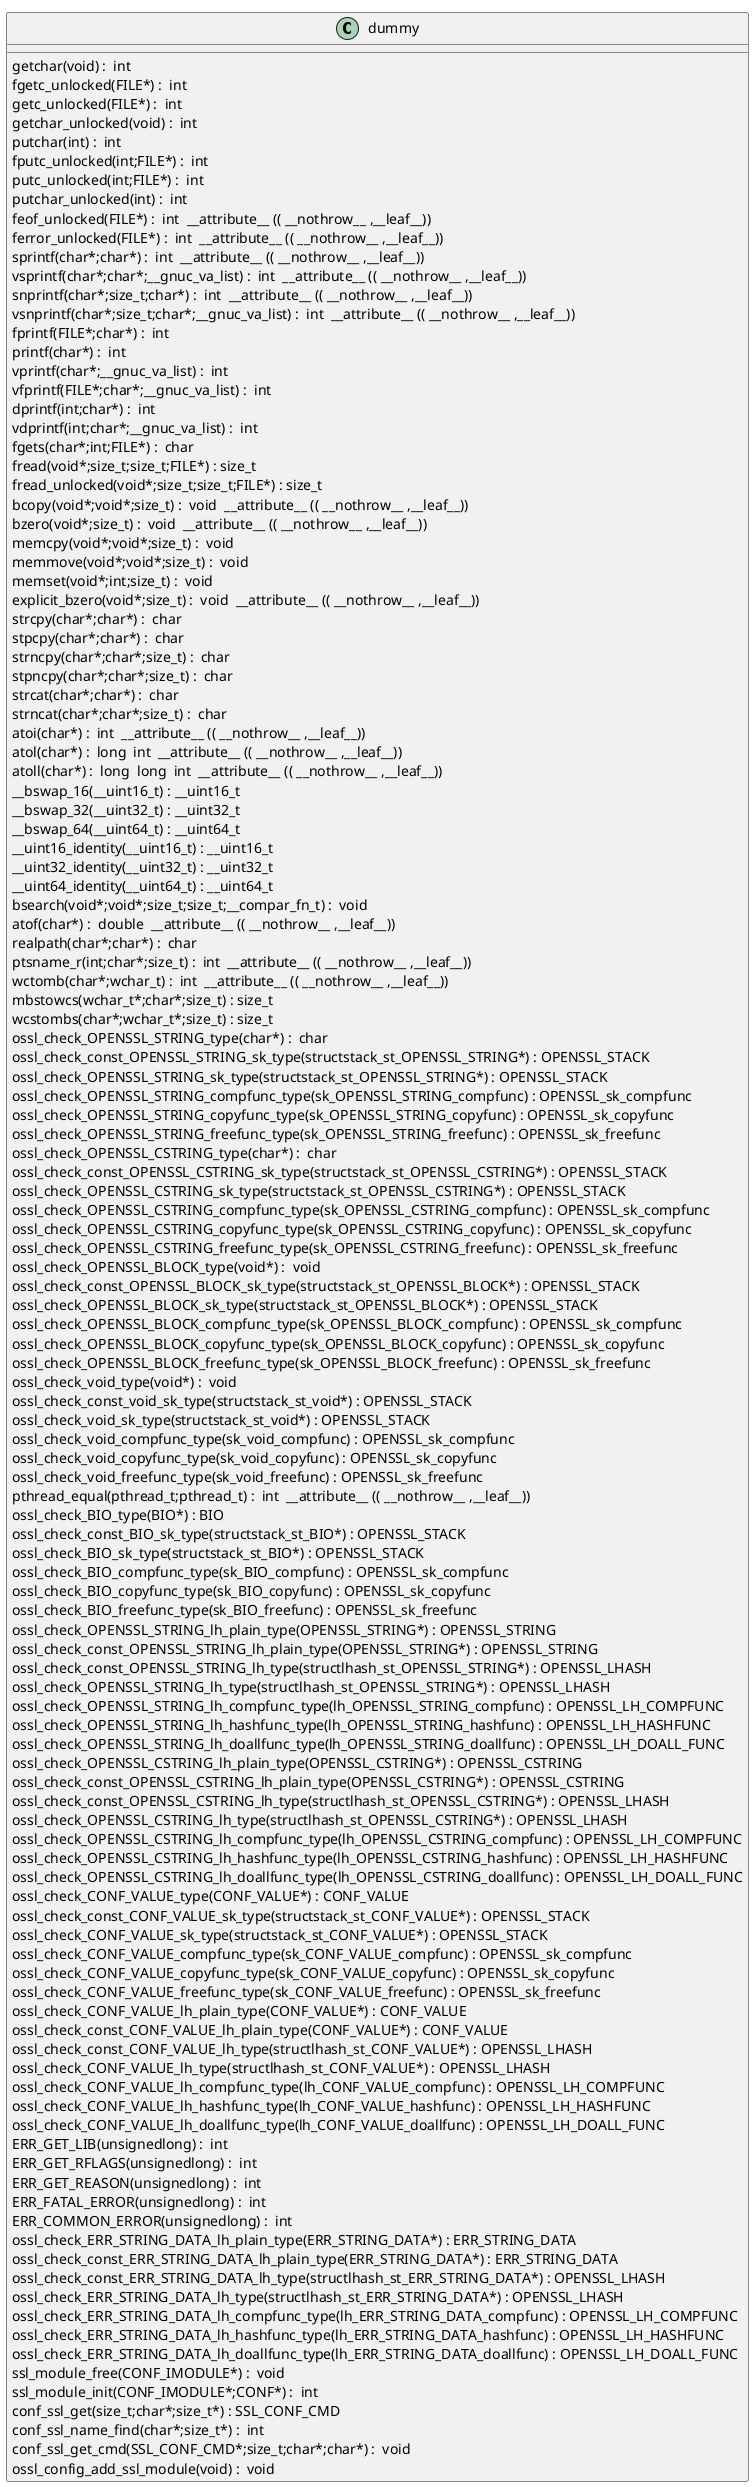 @startuml
!pragma layout smetana
class dummy {
getchar(void) :  int  [[[./../../.././qc/crypto/conf/conf_ssl.c.html#742]]]
fgetc_unlocked(FILE*) :  int  [[[./../../.././qc/crypto/conf/conf_ssl.c.html#751]]]
getc_unlocked(FILE*) :  int  [[[./../../.././qc/crypto/conf/conf_ssl.c.html#761]]]
getchar_unlocked(void) :  int  [[[./../../.././qc/crypto/conf/conf_ssl.c.html#768]]]
putchar(int) :  int  [[[./../../.././qc/crypto/conf/conf_ssl.c.html#777]]]
fputc_unlocked(int;FILE*) :  int  [[[./../../.././qc/crypto/conf/conf_ssl.c.html#786]]]
putc_unlocked(int;FILE*) :  int  [[[./../../.././qc/crypto/conf/conf_ssl.c.html#796]]]
putchar_unlocked(int) :  int  [[[./../../.././qc/crypto/conf/conf_ssl.c.html#803]]]
feof_unlocked(FILE*) :  int  __attribute__ (( __nothrow__ ,__leaf__)) [[[./../../.././qc/crypto/conf/conf_ssl.c.html#809]]]
ferror_unlocked(FILE*) :  int  __attribute__ (( __nothrow__ ,__leaf__)) [[[./../../.././qc/crypto/conf/conf_ssl.c.html#816]]]
sprintf(char*;char*) :  int  __attribute__ (( __nothrow__ ,__leaf__)) [[[./../../.././qc/crypto/conf/conf_ssl.c.html#835]]]
vsprintf(char*;char*;__gnuc_va_list) :  int  __attribute__ (( __nothrow__ ,__leaf__)) [[[./../../.././qc/crypto/conf/conf_ssl.c.html#848]]]
snprintf(char*;size_t;char*) :  int  __attribute__ (( __nothrow__ ,__leaf__)) [[[./../../.././qc/crypto/conf/conf_ssl.c.html#867]]]
vsnprintf(char*;size_t;char*;__gnuc_va_list) :  int  __attribute__ (( __nothrow__ ,__leaf__)) [[[./../../.././qc/crypto/conf/conf_ssl.c.html#881]]]
fprintf(FILE*;char*) :  int  [[[./../../.././qc/crypto/conf/conf_ssl.c.html#902]]]
printf(char*) :  int  [[[./../../.././qc/crypto/conf/conf_ssl.c.html#909]]]
vprintf(char*;__gnuc_va_list) :  int  [[[./../../.././qc/crypto/conf/conf_ssl.c.html#921]]]
vfprintf(FILE*;char*;__gnuc_va_list) :  int  [[[./../../.././qc/crypto/conf/conf_ssl.c.html#931]]]
dprintf(int;char*) :  int  [[[./../../.././qc/crypto/conf/conf_ssl.c.html#946]]]
vdprintf(int;char*;__gnuc_va_list) :  int  [[[./../../.././qc/crypto/conf/conf_ssl.c.html#957]]]
fgets(char*;int;FILE*) :  char  [[[./../../.././qc/crypto/conf/conf_ssl.c.html#976]]]
fread(void*;size_t;size_t;FILE*) : size_t [[[./../../.././qc/crypto/conf/conf_ssl.c.html#1002]]]
fread_unlocked(void*;size_t;size_t;FILE*) : size_t [[[./../../.././qc/crypto/conf/conf_ssl.c.html#1029]]]
bcopy(void*;void*;size_t) :  void  __attribute__ (( __nothrow__ ,__leaf__)) [[[./../../.././qc/crypto/conf/conf_ssl.c.html#1332]]]
bzero(void*;size_t) :  void  __attribute__ (( __nothrow__ ,__leaf__)) [[[./../../.././qc/crypto/conf/conf_ssl.c.html#1339]]]
memcpy(void*;void*;size_t) :  void  [[[./../../.././qc/crypto/conf/conf_ssl.c.html#1380]]]
memmove(void*;void*;size_t) :  void  [[[./../../.././qc/crypto/conf/conf_ssl.c.html#1388]]]
memset(void*;int;size_t) :  void  [[[./../../.././qc/crypto/conf/conf_ssl.c.html#1395]]]
explicit_bzero(void*;size_t) :  void  __attribute__ (( __nothrow__ ,__leaf__)) [[[./../../.././qc/crypto/conf/conf_ssl.c.html#1408]]]
strcpy(char*;char*) :  char  [[[./../../.././qc/crypto/conf/conf_ssl.c.html#1415]]]
stpcpy(char*;char*) :  char  [[[./../../.././qc/crypto/conf/conf_ssl.c.html#1422]]]
strncpy(char*;char*;size_t) :  char  [[[./../../.././qc/crypto/conf/conf_ssl.c.html#1430]]]
stpncpy(char*;char*;size_t) :  char  [[[./../../.././qc/crypto/conf/conf_ssl.c.html#1440]]]
strcat(char*;char*) :  char  [[[./../../.././qc/crypto/conf/conf_ssl.c.html#1447]]]
strncat(char*;char*;size_t) :  char  [[[./../../.././qc/crypto/conf/conf_ssl.c.html#1454]]]
atoi(char*) :  int  __attribute__ (( __nothrow__ ,__leaf__)) [[[./../../.././qc/crypto/conf/conf_ssl.c.html#1764]]]
atol(char*) :  long  int  __attribute__ (( __nothrow__ ,__leaf__)) [[[./../../.././qc/crypto/conf/conf_ssl.c.html#1769]]]
atoll(char*) :  long  long  int  __attribute__ (( __nothrow__ ,__leaf__)) [[[./../../.././qc/crypto/conf/conf_ssl.c.html#1776]]]
__bswap_16(__uint16_t) : __uint16_t [[[./../../.././qc/crypto/conf/conf_ssl.c.html#1923]]]
__bswap_32(__uint32_t) : __uint32_t [[[./../../.././qc/crypto/conf/conf_ssl.c.html#1938]]]
__bswap_64(__uint64_t) : __uint64_t [[[./../../.././qc/crypto/conf/conf_ssl.c.html#1948]]]
__uint16_identity(__uint16_t) : __uint16_t [[[./../../.././qc/crypto/conf/conf_ssl.c.html#1960]]]
__uint32_identity(__uint32_t) : __uint32_t [[[./../../.././qc/crypto/conf/conf_ssl.c.html#1966]]]
__uint64_identity(__uint64_t) : __uint64_t [[[./../../.././qc/crypto/conf/conf_ssl.c.html#1972]]]
bsearch(void*;void*;size_t;size_t;__compar_fn_t) :  void  [[[./../../.././qc/crypto/conf/conf_ssl.c.html#2640]]]
atof(char*) :  double  __attribute__ (( __nothrow__ ,__leaf__)) [[[./../../.././qc/crypto/conf/conf_ssl.c.html#1]]]
realpath(char*;char*) :  char  [[[./../../.././qc/crypto/conf/conf_ssl.c.html#1]]]
ptsname_r(int;char*;size_t) :  int  __attribute__ (( __nothrow__ ,__leaf__)) [[[./../../.././qc/crypto/conf/conf_ssl.c.html#1]]]
wctomb(char*;wchar_t) :  int  __attribute__ (( __nothrow__ ,__leaf__)) [[[./../../.././qc/crypto/conf/conf_ssl.c.html#1]]]
mbstowcs(wchar_t*;char*;size_t) : size_t [[[./../../.././qc/crypto/conf/conf_ssl.c.html#1]]]
wcstombs(char*;wchar_t*;size_t) : size_t [[[./../../.././qc/crypto/conf/conf_ssl.c.html#1]]]
ossl_check_OPENSSL_STRING_type(char*) :  char  [[[./../../.././qc/crypto/conf/conf_ssl.c.html#1]]]
ossl_check_const_OPENSSL_STRING_sk_type(structstack_st_OPENSSL_STRING*) : OPENSSL_STACK [[[./../../.././qc/crypto/conf/conf_ssl.c.html#1]]]
ossl_check_OPENSSL_STRING_sk_type(structstack_st_OPENSSL_STRING*) : OPENSSL_STACK [[[./../../.././qc/crypto/conf/conf_ssl.c.html#1]]]
ossl_check_OPENSSL_STRING_compfunc_type(sk_OPENSSL_STRING_compfunc) : OPENSSL_sk_compfunc [[[./../../.././qc/crypto/conf/conf_ssl.c.html#1]]]
ossl_check_OPENSSL_STRING_copyfunc_type(sk_OPENSSL_STRING_copyfunc) : OPENSSL_sk_copyfunc [[[./../../.././qc/crypto/conf/conf_ssl.c.html#1]]]
ossl_check_OPENSSL_STRING_freefunc_type(sk_OPENSSL_STRING_freefunc) : OPENSSL_sk_freefunc [[[./../../.././qc/crypto/conf/conf_ssl.c.html#1]]]
ossl_check_OPENSSL_CSTRING_type(char*) :  char  [[[./../../.././qc/crypto/conf/conf_ssl.c.html#1]]]
ossl_check_const_OPENSSL_CSTRING_sk_type(structstack_st_OPENSSL_CSTRING*) : OPENSSL_STACK [[[./../../.././qc/crypto/conf/conf_ssl.c.html#1]]]
ossl_check_OPENSSL_CSTRING_sk_type(structstack_st_OPENSSL_CSTRING*) : OPENSSL_STACK [[[./../../.././qc/crypto/conf/conf_ssl.c.html#1]]]
ossl_check_OPENSSL_CSTRING_compfunc_type(sk_OPENSSL_CSTRING_compfunc) : OPENSSL_sk_compfunc [[[./../../.././qc/crypto/conf/conf_ssl.c.html#1]]]
ossl_check_OPENSSL_CSTRING_copyfunc_type(sk_OPENSSL_CSTRING_copyfunc) : OPENSSL_sk_copyfunc [[[./../../.././qc/crypto/conf/conf_ssl.c.html#1]]]
ossl_check_OPENSSL_CSTRING_freefunc_type(sk_OPENSSL_CSTRING_freefunc) : OPENSSL_sk_freefunc [[[./../../.././qc/crypto/conf/conf_ssl.c.html#1]]]
ossl_check_OPENSSL_BLOCK_type(void*) :  void  [[[./../../.././qc/crypto/conf/conf_ssl.c.html#1]]]
ossl_check_const_OPENSSL_BLOCK_sk_type(structstack_st_OPENSSL_BLOCK*) : OPENSSL_STACK [[[./../../.././qc/crypto/conf/conf_ssl.c.html#1]]]
ossl_check_OPENSSL_BLOCK_sk_type(structstack_st_OPENSSL_BLOCK*) : OPENSSL_STACK [[[./../../.././qc/crypto/conf/conf_ssl.c.html#1]]]
ossl_check_OPENSSL_BLOCK_compfunc_type(sk_OPENSSL_BLOCK_compfunc) : OPENSSL_sk_compfunc [[[./../../.././qc/crypto/conf/conf_ssl.c.html#1]]]
ossl_check_OPENSSL_BLOCK_copyfunc_type(sk_OPENSSL_BLOCK_copyfunc) : OPENSSL_sk_copyfunc [[[./../../.././qc/crypto/conf/conf_ssl.c.html#1]]]
ossl_check_OPENSSL_BLOCK_freefunc_type(sk_OPENSSL_BLOCK_freefunc) : OPENSSL_sk_freefunc [[[./../../.././qc/crypto/conf/conf_ssl.c.html#1]]]
ossl_check_void_type(void*) :  void  [[[./../../.././qc/crypto/conf/conf_ssl.c.html#1]]]
ossl_check_const_void_sk_type(structstack_st_void*) : OPENSSL_STACK [[[./../../.././qc/crypto/conf/conf_ssl.c.html#1]]]
ossl_check_void_sk_type(structstack_st_void*) : OPENSSL_STACK [[[./../../.././qc/crypto/conf/conf_ssl.c.html#1]]]
ossl_check_void_compfunc_type(sk_void_compfunc) : OPENSSL_sk_compfunc [[[./../../.././qc/crypto/conf/conf_ssl.c.html#1]]]
ossl_check_void_copyfunc_type(sk_void_copyfunc) : OPENSSL_sk_copyfunc [[[./../../.././qc/crypto/conf/conf_ssl.c.html#1]]]
ossl_check_void_freefunc_type(sk_void_freefunc) : OPENSSL_sk_freefunc [[[./../../.././qc/crypto/conf/conf_ssl.c.html#1]]]
pthread_equal(pthread_t;pthread_t) :  int  __attribute__ (( __nothrow__ ,__leaf__)) [[[./../../.././qc/crypto/conf/conf_ssl.c.html#1]]]
ossl_check_BIO_type(BIO*) : BIO [[[./../../.././qc/crypto/conf/conf_ssl.c.html#1]]]
ossl_check_const_BIO_sk_type(structstack_st_BIO*) : OPENSSL_STACK [[[./../../.././qc/crypto/conf/conf_ssl.c.html#1]]]
ossl_check_BIO_sk_type(structstack_st_BIO*) : OPENSSL_STACK [[[./../../.././qc/crypto/conf/conf_ssl.c.html#1]]]
ossl_check_BIO_compfunc_type(sk_BIO_compfunc) : OPENSSL_sk_compfunc [[[./../../.././qc/crypto/conf/conf_ssl.c.html#1]]]
ossl_check_BIO_copyfunc_type(sk_BIO_copyfunc) : OPENSSL_sk_copyfunc [[[./../../.././qc/crypto/conf/conf_ssl.c.html#1]]]
ossl_check_BIO_freefunc_type(sk_BIO_freefunc) : OPENSSL_sk_freefunc [[[./../../.././qc/crypto/conf/conf_ssl.c.html#1]]]
ossl_check_OPENSSL_STRING_lh_plain_type(OPENSSL_STRING*) : OPENSSL_STRING [[[./../../.././qc/crypto/conf/conf_ssl.c.html#1]]]
ossl_check_const_OPENSSL_STRING_lh_plain_type(OPENSSL_STRING*) : OPENSSL_STRING [[[./../../.././qc/crypto/conf/conf_ssl.c.html#1]]]
ossl_check_const_OPENSSL_STRING_lh_type(structlhash_st_OPENSSL_STRING*) : OPENSSL_LHASH [[[./../../.././qc/crypto/conf/conf_ssl.c.html#1]]]
ossl_check_OPENSSL_STRING_lh_type(structlhash_st_OPENSSL_STRING*) : OPENSSL_LHASH [[[./../../.././qc/crypto/conf/conf_ssl.c.html#1]]]
ossl_check_OPENSSL_STRING_lh_compfunc_type(lh_OPENSSL_STRING_compfunc) : OPENSSL_LH_COMPFUNC [[[./../../.././qc/crypto/conf/conf_ssl.c.html#1]]]
ossl_check_OPENSSL_STRING_lh_hashfunc_type(lh_OPENSSL_STRING_hashfunc) : OPENSSL_LH_HASHFUNC [[[./../../.././qc/crypto/conf/conf_ssl.c.html#1]]]
ossl_check_OPENSSL_STRING_lh_doallfunc_type(lh_OPENSSL_STRING_doallfunc) : OPENSSL_LH_DOALL_FUNC [[[./../../.././qc/crypto/conf/conf_ssl.c.html#1]]]
ossl_check_OPENSSL_CSTRING_lh_plain_type(OPENSSL_CSTRING*) : OPENSSL_CSTRING [[[./../../.././qc/crypto/conf/conf_ssl.c.html#1]]]
ossl_check_const_OPENSSL_CSTRING_lh_plain_type(OPENSSL_CSTRING*) : OPENSSL_CSTRING [[[./../../.././qc/crypto/conf/conf_ssl.c.html#1]]]
ossl_check_const_OPENSSL_CSTRING_lh_type(structlhash_st_OPENSSL_CSTRING*) : OPENSSL_LHASH [[[./../../.././qc/crypto/conf/conf_ssl.c.html#1]]]
ossl_check_OPENSSL_CSTRING_lh_type(structlhash_st_OPENSSL_CSTRING*) : OPENSSL_LHASH [[[./../../.././qc/crypto/conf/conf_ssl.c.html#1]]]
ossl_check_OPENSSL_CSTRING_lh_compfunc_type(lh_OPENSSL_CSTRING_compfunc) : OPENSSL_LH_COMPFUNC [[[./../../.././qc/crypto/conf/conf_ssl.c.html#1]]]
ossl_check_OPENSSL_CSTRING_lh_hashfunc_type(lh_OPENSSL_CSTRING_hashfunc) : OPENSSL_LH_HASHFUNC [[[./../../.././qc/crypto/conf/conf_ssl.c.html#1]]]
ossl_check_OPENSSL_CSTRING_lh_doallfunc_type(lh_OPENSSL_CSTRING_doallfunc) : OPENSSL_LH_DOALL_FUNC [[[./../../.././qc/crypto/conf/conf_ssl.c.html#1]]]
ossl_check_CONF_VALUE_type(CONF_VALUE*) : CONF_VALUE [[[./../../.././qc/crypto/conf/conf_ssl.c.html#1]]]
ossl_check_const_CONF_VALUE_sk_type(structstack_st_CONF_VALUE*) : OPENSSL_STACK [[[./../../.././qc/crypto/conf/conf_ssl.c.html#1]]]
ossl_check_CONF_VALUE_sk_type(structstack_st_CONF_VALUE*) : OPENSSL_STACK [[[./../../.././qc/crypto/conf/conf_ssl.c.html#1]]]
ossl_check_CONF_VALUE_compfunc_type(sk_CONF_VALUE_compfunc) : OPENSSL_sk_compfunc [[[./../../.././qc/crypto/conf/conf_ssl.c.html#1]]]
ossl_check_CONF_VALUE_copyfunc_type(sk_CONF_VALUE_copyfunc) : OPENSSL_sk_copyfunc [[[./../../.././qc/crypto/conf/conf_ssl.c.html#1]]]
ossl_check_CONF_VALUE_freefunc_type(sk_CONF_VALUE_freefunc) : OPENSSL_sk_freefunc [[[./../../.././qc/crypto/conf/conf_ssl.c.html#1]]]
ossl_check_CONF_VALUE_lh_plain_type(CONF_VALUE*) : CONF_VALUE [[[./../../.././qc/crypto/conf/conf_ssl.c.html#1]]]
ossl_check_const_CONF_VALUE_lh_plain_type(CONF_VALUE*) : CONF_VALUE [[[./../../.././qc/crypto/conf/conf_ssl.c.html#1]]]
ossl_check_const_CONF_VALUE_lh_type(structlhash_st_CONF_VALUE*) : OPENSSL_LHASH [[[./../../.././qc/crypto/conf/conf_ssl.c.html#1]]]
ossl_check_CONF_VALUE_lh_type(structlhash_st_CONF_VALUE*) : OPENSSL_LHASH [[[./../../.././qc/crypto/conf/conf_ssl.c.html#1]]]
ossl_check_CONF_VALUE_lh_compfunc_type(lh_CONF_VALUE_compfunc) : OPENSSL_LH_COMPFUNC [[[./../../.././qc/crypto/conf/conf_ssl.c.html#1]]]
ossl_check_CONF_VALUE_lh_hashfunc_type(lh_CONF_VALUE_hashfunc) : OPENSSL_LH_HASHFUNC [[[./../../.././qc/crypto/conf/conf_ssl.c.html#1]]]
ossl_check_CONF_VALUE_lh_doallfunc_type(lh_CONF_VALUE_doallfunc) : OPENSSL_LH_DOALL_FUNC [[[./../../.././qc/crypto/conf/conf_ssl.c.html#1]]]
ERR_GET_LIB(unsignedlong) :  int  [[[./../../.././qc/crypto/conf/conf_ssl.c.html#1]]]
ERR_GET_RFLAGS(unsignedlong) :  int  [[[./../../.././qc/crypto/conf/conf_ssl.c.html#1]]]
ERR_GET_REASON(unsignedlong) :  int  [[[./../../.././qc/crypto/conf/conf_ssl.c.html#1]]]
ERR_FATAL_ERROR(unsignedlong) :  int  [[[./../../.././qc/crypto/conf/conf_ssl.c.html#1]]]
ERR_COMMON_ERROR(unsignedlong) :  int  [[[./../../.././qc/crypto/conf/conf_ssl.c.html#1]]]
ossl_check_ERR_STRING_DATA_lh_plain_type(ERR_STRING_DATA*) : ERR_STRING_DATA [[[./../../.././qc/crypto/conf/conf_ssl.c.html#1]]]
ossl_check_const_ERR_STRING_DATA_lh_plain_type(ERR_STRING_DATA*) : ERR_STRING_DATA [[[./../../.././qc/crypto/conf/conf_ssl.c.html#1]]]
ossl_check_const_ERR_STRING_DATA_lh_type(structlhash_st_ERR_STRING_DATA*) : OPENSSL_LHASH [[[./../../.././qc/crypto/conf/conf_ssl.c.html#1]]]
ossl_check_ERR_STRING_DATA_lh_type(structlhash_st_ERR_STRING_DATA*) : OPENSSL_LHASH [[[./../../.././qc/crypto/conf/conf_ssl.c.html#1]]]
ossl_check_ERR_STRING_DATA_lh_compfunc_type(lh_ERR_STRING_DATA_compfunc) : OPENSSL_LH_COMPFUNC [[[./../../.././qc/crypto/conf/conf_ssl.c.html#1]]]
ossl_check_ERR_STRING_DATA_lh_hashfunc_type(lh_ERR_STRING_DATA_hashfunc) : OPENSSL_LH_HASHFUNC [[[./../../.././qc/crypto/conf/conf_ssl.c.html#1]]]
ossl_check_ERR_STRING_DATA_lh_doallfunc_type(lh_ERR_STRING_DATA_doallfunc) : OPENSSL_LH_DOALL_FUNC [[[./../../.././qc/crypto/conf/conf_ssl.c.html#1]]]
ssl_module_free(CONF_IMODULE*) :  void  [[[./../../.././qc/crypto/conf/conf_ssl.c.html#1]]]
ssl_module_init(CONF_IMODULE*;CONF*) :  int  [[[./../../.././qc/crypto/conf/conf_ssl.c.html#1]]]
conf_ssl_get(size_t;char*;size_t*) : SSL_CONF_CMD [[[./../../.././qc/crypto/conf/conf_ssl.c.html#1]]]
conf_ssl_name_find(char*;size_t*) :  int  [[[./../../.././qc/crypto/conf/conf_ssl.c.html#1]]]
conf_ssl_get_cmd(SSL_CONF_CMD*;size_t;char*;char*) :  void  [[[./../../.././qc/crypto/conf/conf_ssl.c.html#1]]]
ossl_config_add_ssl_module(void) :  void  [[[./../../.././qc/crypto/conf/conf_ssl.c.html#1]]]
} 
@enduml
